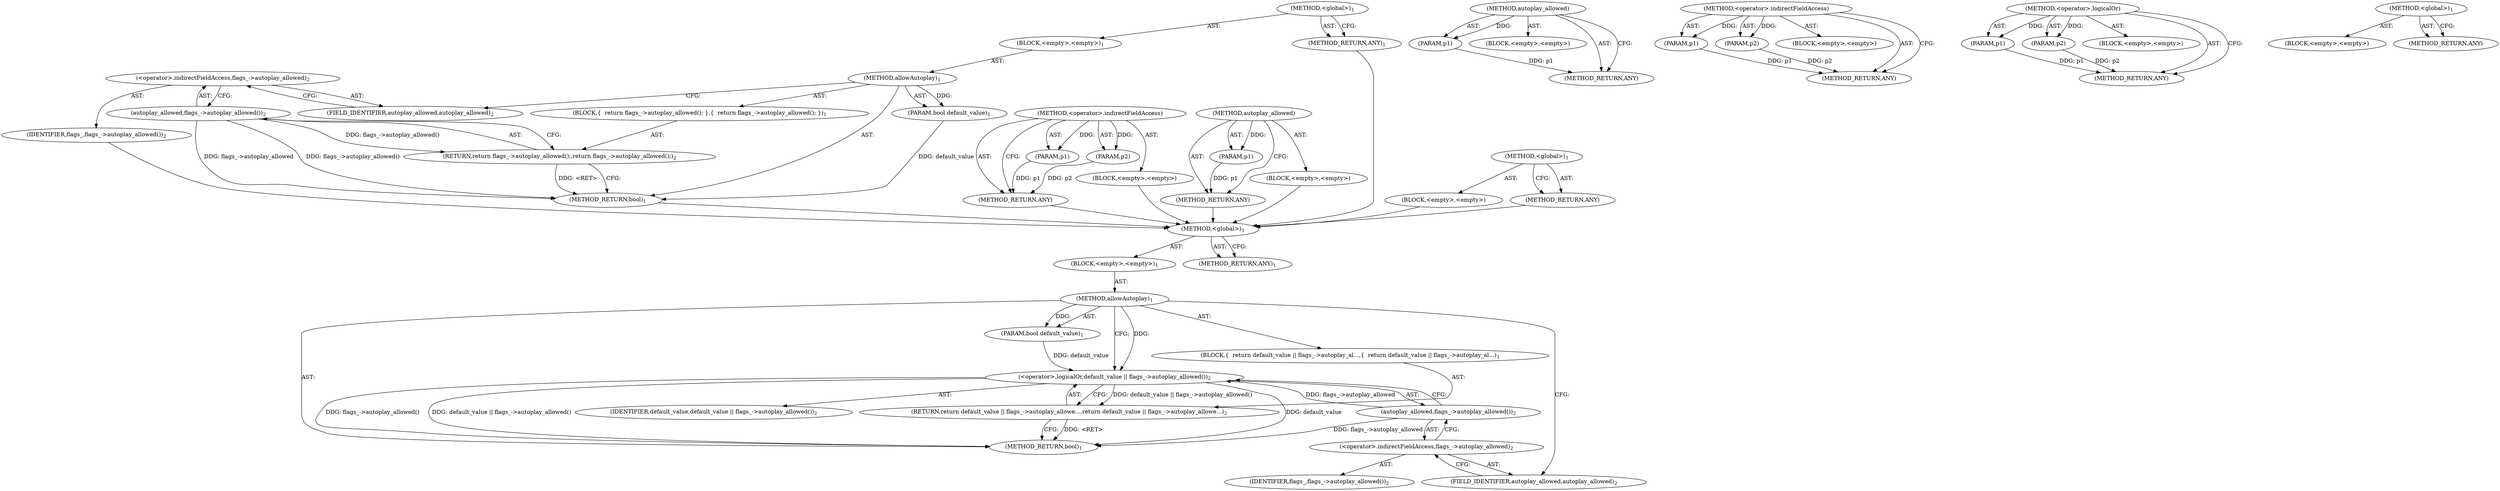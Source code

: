 digraph "&lt;global&gt;" {
vulnerable_6 [label=<(METHOD,&lt;global&gt;)<SUB>1</SUB>>];
vulnerable_7 [label=<(BLOCK,&lt;empty&gt;,&lt;empty&gt;)<SUB>1</SUB>>];
vulnerable_8 [label=<(METHOD,allowAutoplay)<SUB>1</SUB>>];
vulnerable_9 [label=<(PARAM,bool default_value)<SUB>1</SUB>>];
vulnerable_10 [label=<(BLOCK,{
  return default_value || flags_-&gt;autoplay_al...,{
  return default_value || flags_-&gt;autoplay_al...)<SUB>1</SUB>>];
vulnerable_11 [label=<(RETURN,return default_value || flags_-&gt;autoplay_allowe...,return default_value || flags_-&gt;autoplay_allowe...)<SUB>2</SUB>>];
vulnerable_12 [label=<(&lt;operator&gt;.logicalOr,default_value || flags_-&gt;autoplay_allowed())<SUB>2</SUB>>];
vulnerable_13 [label=<(IDENTIFIER,default_value,default_value || flags_-&gt;autoplay_allowed())<SUB>2</SUB>>];
vulnerable_14 [label=<(autoplay_allowed,flags_-&gt;autoplay_allowed())<SUB>2</SUB>>];
vulnerable_15 [label=<(&lt;operator&gt;.indirectFieldAccess,flags_-&gt;autoplay_allowed)<SUB>2</SUB>>];
vulnerable_16 [label=<(IDENTIFIER,flags_,flags_-&gt;autoplay_allowed())<SUB>2</SUB>>];
vulnerable_17 [label=<(FIELD_IDENTIFIER,autoplay_allowed,autoplay_allowed)<SUB>2</SUB>>];
vulnerable_18 [label=<(METHOD_RETURN,bool)<SUB>1</SUB>>];
vulnerable_20 [label=<(METHOD_RETURN,ANY)<SUB>1</SUB>>];
vulnerable_40 [label=<(METHOD,autoplay_allowed)>];
vulnerable_41 [label=<(PARAM,p1)>];
vulnerable_42 [label=<(BLOCK,&lt;empty&gt;,&lt;empty&gt;)>];
vulnerable_43 [label=<(METHOD_RETURN,ANY)>];
vulnerable_44 [label=<(METHOD,&lt;operator&gt;.indirectFieldAccess)>];
vulnerable_45 [label=<(PARAM,p1)>];
vulnerable_46 [label=<(PARAM,p2)>];
vulnerable_47 [label=<(BLOCK,&lt;empty&gt;,&lt;empty&gt;)>];
vulnerable_48 [label=<(METHOD_RETURN,ANY)>];
vulnerable_35 [label=<(METHOD,&lt;operator&gt;.logicalOr)>];
vulnerable_36 [label=<(PARAM,p1)>];
vulnerable_37 [label=<(PARAM,p2)>];
vulnerable_38 [label=<(BLOCK,&lt;empty&gt;,&lt;empty&gt;)>];
vulnerable_39 [label=<(METHOD_RETURN,ANY)>];
vulnerable_29 [label=<(METHOD,&lt;global&gt;)<SUB>1</SUB>>];
vulnerable_30 [label=<(BLOCK,&lt;empty&gt;,&lt;empty&gt;)>];
vulnerable_31 [label=<(METHOD_RETURN,ANY)>];
fixed_6 [label=<(METHOD,&lt;global&gt;)<SUB>1</SUB>>];
fixed_7 [label=<(BLOCK,&lt;empty&gt;,&lt;empty&gt;)<SUB>1</SUB>>];
fixed_8 [label=<(METHOD,allowAutoplay)<SUB>1</SUB>>];
fixed_9 [label=<(PARAM,bool default_value)<SUB>1</SUB>>];
fixed_10 [label=<(BLOCK,{
  return flags_-&gt;autoplay_allowed();
 },{
  return flags_-&gt;autoplay_allowed();
 })<SUB>1</SUB>>];
fixed_11 [label=<(RETURN,return flags_-&gt;autoplay_allowed();,return flags_-&gt;autoplay_allowed();)<SUB>2</SUB>>];
fixed_12 [label=<(autoplay_allowed,flags_-&gt;autoplay_allowed())<SUB>2</SUB>>];
fixed_13 [label=<(&lt;operator&gt;.indirectFieldAccess,flags_-&gt;autoplay_allowed)<SUB>2</SUB>>];
fixed_14 [label=<(IDENTIFIER,flags_,flags_-&gt;autoplay_allowed())<SUB>2</SUB>>];
fixed_15 [label=<(FIELD_IDENTIFIER,autoplay_allowed,autoplay_allowed)<SUB>2</SUB>>];
fixed_16 [label=<(METHOD_RETURN,bool)<SUB>1</SUB>>];
fixed_18 [label=<(METHOD_RETURN,ANY)<SUB>1</SUB>>];
fixed_37 [label=<(METHOD,&lt;operator&gt;.indirectFieldAccess)>];
fixed_38 [label=<(PARAM,p1)>];
fixed_39 [label=<(PARAM,p2)>];
fixed_40 [label=<(BLOCK,&lt;empty&gt;,&lt;empty&gt;)>];
fixed_41 [label=<(METHOD_RETURN,ANY)>];
fixed_33 [label=<(METHOD,autoplay_allowed)>];
fixed_34 [label=<(PARAM,p1)>];
fixed_35 [label=<(BLOCK,&lt;empty&gt;,&lt;empty&gt;)>];
fixed_36 [label=<(METHOD_RETURN,ANY)>];
fixed_27 [label=<(METHOD,&lt;global&gt;)<SUB>1</SUB>>];
fixed_28 [label=<(BLOCK,&lt;empty&gt;,&lt;empty&gt;)>];
fixed_29 [label=<(METHOD_RETURN,ANY)>];
vulnerable_6 -> vulnerable_7  [key=0, label="AST: "];
vulnerable_6 -> vulnerable_20  [key=0, label="AST: "];
vulnerable_6 -> vulnerable_20  [key=1, label="CFG: "];
vulnerable_7 -> vulnerable_8  [key=0, label="AST: "];
vulnerable_8 -> vulnerable_9  [key=0, label="AST: "];
vulnerable_8 -> vulnerable_9  [key=1, label="DDG: "];
vulnerable_8 -> vulnerable_10  [key=0, label="AST: "];
vulnerable_8 -> vulnerable_18  [key=0, label="AST: "];
vulnerable_8 -> vulnerable_12  [key=0, label="CFG: "];
vulnerable_8 -> vulnerable_12  [key=1, label="DDG: "];
vulnerable_8 -> vulnerable_17  [key=0, label="CFG: "];
vulnerable_9 -> vulnerable_12  [key=0, label="DDG: default_value"];
vulnerable_10 -> vulnerable_11  [key=0, label="AST: "];
vulnerable_11 -> vulnerable_12  [key=0, label="AST: "];
vulnerable_11 -> vulnerable_18  [key=0, label="CFG: "];
vulnerable_11 -> vulnerable_18  [key=1, label="DDG: &lt;RET&gt;"];
vulnerable_12 -> vulnerable_13  [key=0, label="AST: "];
vulnerable_12 -> vulnerable_14  [key=0, label="AST: "];
vulnerable_12 -> vulnerable_11  [key=0, label="CFG: "];
vulnerable_12 -> vulnerable_11  [key=1, label="DDG: default_value || flags_-&gt;autoplay_allowed()"];
vulnerable_12 -> vulnerable_18  [key=0, label="DDG: default_value"];
vulnerable_12 -> vulnerable_18  [key=1, label="DDG: flags_-&gt;autoplay_allowed()"];
vulnerable_12 -> vulnerable_18  [key=2, label="DDG: default_value || flags_-&gt;autoplay_allowed()"];
vulnerable_14 -> vulnerable_15  [key=0, label="AST: "];
vulnerable_14 -> vulnerable_12  [key=0, label="CFG: "];
vulnerable_14 -> vulnerable_12  [key=1, label="DDG: flags_-&gt;autoplay_allowed"];
vulnerable_14 -> vulnerable_18  [key=0, label="DDG: flags_-&gt;autoplay_allowed"];
vulnerable_15 -> vulnerable_16  [key=0, label="AST: "];
vulnerable_15 -> vulnerable_17  [key=0, label="AST: "];
vulnerable_15 -> vulnerable_14  [key=0, label="CFG: "];
vulnerable_17 -> vulnerable_15  [key=0, label="CFG: "];
vulnerable_40 -> vulnerable_41  [key=0, label="AST: "];
vulnerable_40 -> vulnerable_41  [key=1, label="DDG: "];
vulnerable_40 -> vulnerable_42  [key=0, label="AST: "];
vulnerable_40 -> vulnerable_43  [key=0, label="AST: "];
vulnerable_40 -> vulnerable_43  [key=1, label="CFG: "];
vulnerable_41 -> vulnerable_43  [key=0, label="DDG: p1"];
vulnerable_44 -> vulnerable_45  [key=0, label="AST: "];
vulnerable_44 -> vulnerable_45  [key=1, label="DDG: "];
vulnerable_44 -> vulnerable_47  [key=0, label="AST: "];
vulnerable_44 -> vulnerable_46  [key=0, label="AST: "];
vulnerable_44 -> vulnerable_46  [key=1, label="DDG: "];
vulnerable_44 -> vulnerable_48  [key=0, label="AST: "];
vulnerable_44 -> vulnerable_48  [key=1, label="CFG: "];
vulnerable_45 -> vulnerable_48  [key=0, label="DDG: p1"];
vulnerable_46 -> vulnerable_48  [key=0, label="DDG: p2"];
vulnerable_35 -> vulnerable_36  [key=0, label="AST: "];
vulnerable_35 -> vulnerable_36  [key=1, label="DDG: "];
vulnerable_35 -> vulnerable_38  [key=0, label="AST: "];
vulnerable_35 -> vulnerable_37  [key=0, label="AST: "];
vulnerable_35 -> vulnerable_37  [key=1, label="DDG: "];
vulnerable_35 -> vulnerable_39  [key=0, label="AST: "];
vulnerable_35 -> vulnerable_39  [key=1, label="CFG: "];
vulnerable_36 -> vulnerable_39  [key=0, label="DDG: p1"];
vulnerable_37 -> vulnerable_39  [key=0, label="DDG: p2"];
vulnerable_29 -> vulnerable_30  [key=0, label="AST: "];
vulnerable_29 -> vulnerable_31  [key=0, label="AST: "];
vulnerable_29 -> vulnerable_31  [key=1, label="CFG: "];
fixed_6 -> fixed_7  [key=0, label="AST: "];
fixed_6 -> fixed_18  [key=0, label="AST: "];
fixed_6 -> fixed_18  [key=1, label="CFG: "];
fixed_7 -> fixed_8  [key=0, label="AST: "];
fixed_8 -> fixed_9  [key=0, label="AST: "];
fixed_8 -> fixed_9  [key=1, label="DDG: "];
fixed_8 -> fixed_10  [key=0, label="AST: "];
fixed_8 -> fixed_16  [key=0, label="AST: "];
fixed_8 -> fixed_15  [key=0, label="CFG: "];
fixed_9 -> fixed_16  [key=0, label="DDG: default_value"];
fixed_10 -> fixed_11  [key=0, label="AST: "];
fixed_11 -> fixed_12  [key=0, label="AST: "];
fixed_11 -> fixed_16  [key=0, label="CFG: "];
fixed_11 -> fixed_16  [key=1, label="DDG: &lt;RET&gt;"];
fixed_12 -> fixed_13  [key=0, label="AST: "];
fixed_12 -> fixed_11  [key=0, label="CFG: "];
fixed_12 -> fixed_11  [key=1, label="DDG: flags_-&gt;autoplay_allowed()"];
fixed_12 -> fixed_16  [key=0, label="DDG: flags_-&gt;autoplay_allowed"];
fixed_12 -> fixed_16  [key=1, label="DDG: flags_-&gt;autoplay_allowed()"];
fixed_13 -> fixed_14  [key=0, label="AST: "];
fixed_13 -> fixed_15  [key=0, label="AST: "];
fixed_13 -> fixed_12  [key=0, label="CFG: "];
fixed_14 -> vulnerable_6  [key=0];
fixed_15 -> fixed_13  [key=0, label="CFG: "];
fixed_16 -> vulnerable_6  [key=0];
fixed_18 -> vulnerable_6  [key=0];
fixed_37 -> fixed_38  [key=0, label="AST: "];
fixed_37 -> fixed_38  [key=1, label="DDG: "];
fixed_37 -> fixed_40  [key=0, label="AST: "];
fixed_37 -> fixed_39  [key=0, label="AST: "];
fixed_37 -> fixed_39  [key=1, label="DDG: "];
fixed_37 -> fixed_41  [key=0, label="AST: "];
fixed_37 -> fixed_41  [key=1, label="CFG: "];
fixed_38 -> fixed_41  [key=0, label="DDG: p1"];
fixed_39 -> fixed_41  [key=0, label="DDG: p2"];
fixed_40 -> vulnerable_6  [key=0];
fixed_41 -> vulnerable_6  [key=0];
fixed_33 -> fixed_34  [key=0, label="AST: "];
fixed_33 -> fixed_34  [key=1, label="DDG: "];
fixed_33 -> fixed_35  [key=0, label="AST: "];
fixed_33 -> fixed_36  [key=0, label="AST: "];
fixed_33 -> fixed_36  [key=1, label="CFG: "];
fixed_34 -> fixed_36  [key=0, label="DDG: p1"];
fixed_35 -> vulnerable_6  [key=0];
fixed_36 -> vulnerable_6  [key=0];
fixed_27 -> fixed_28  [key=0, label="AST: "];
fixed_27 -> fixed_29  [key=0, label="AST: "];
fixed_27 -> fixed_29  [key=1, label="CFG: "];
fixed_28 -> vulnerable_6  [key=0];
fixed_29 -> vulnerable_6  [key=0];
}
